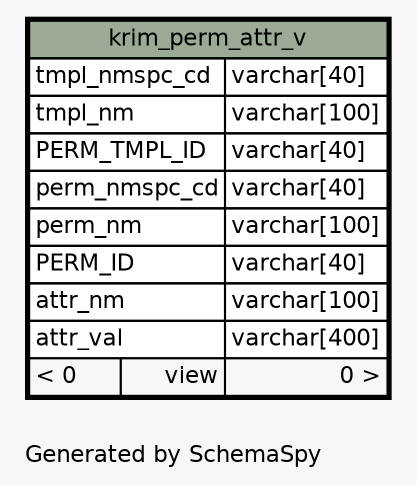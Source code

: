 // dot 2.28.0 on Mac OS X 10.7.2
// SchemaSpy rev 590
digraph "oneDegreeRelationshipsDiagram" {
  graph [
    rankdir="RL"
    bgcolor="#f7f7f7"
    label="\nGenerated by SchemaSpy"
    labeljust="l"
    nodesep="0.18"
    ranksep="0.46"
    fontname="Helvetica"
    fontsize="11"
  ];
  node [
    fontname="Helvetica"
    fontsize="11"
    shape="plaintext"
  ];
  edge [
    arrowsize="0.8"
  ];
  "krim_perm_attr_v" [
    label=<
    <TABLE BORDER="2" CELLBORDER="1" CELLSPACING="0" BGCOLOR="#ffffff">
      <TR><TD COLSPAN="3" BGCOLOR="#9bab96" ALIGN="CENTER">krim_perm_attr_v</TD></TR>
      <TR><TD PORT="tmpl_nmspc_cd" COLSPAN="2" ALIGN="LEFT">tmpl_nmspc_cd</TD><TD PORT="tmpl_nmspc_cd.type" ALIGN="LEFT">varchar[40]</TD></TR>
      <TR><TD PORT="tmpl_nm" COLSPAN="2" ALIGN="LEFT">tmpl_nm</TD><TD PORT="tmpl_nm.type" ALIGN="LEFT">varchar[100]</TD></TR>
      <TR><TD PORT="PERM_TMPL_ID" COLSPAN="2" ALIGN="LEFT">PERM_TMPL_ID</TD><TD PORT="PERM_TMPL_ID.type" ALIGN="LEFT">varchar[40]</TD></TR>
      <TR><TD PORT="perm_nmspc_cd" COLSPAN="2" ALIGN="LEFT">perm_nmspc_cd</TD><TD PORT="perm_nmspc_cd.type" ALIGN="LEFT">varchar[40]</TD></TR>
      <TR><TD PORT="perm_nm" COLSPAN="2" ALIGN="LEFT">perm_nm</TD><TD PORT="perm_nm.type" ALIGN="LEFT">varchar[100]</TD></TR>
      <TR><TD PORT="PERM_ID" COLSPAN="2" ALIGN="LEFT">PERM_ID</TD><TD PORT="PERM_ID.type" ALIGN="LEFT">varchar[40]</TD></TR>
      <TR><TD PORT="attr_nm" COLSPAN="2" ALIGN="LEFT">attr_nm</TD><TD PORT="attr_nm.type" ALIGN="LEFT">varchar[100]</TD></TR>
      <TR><TD PORT="attr_val" COLSPAN="2" ALIGN="LEFT">attr_val</TD><TD PORT="attr_val.type" ALIGN="LEFT">varchar[400]</TD></TR>
      <TR><TD ALIGN="LEFT" BGCOLOR="#f7f7f7">&lt; 0</TD><TD ALIGN="RIGHT" BGCOLOR="#f7f7f7">view</TD><TD ALIGN="RIGHT" BGCOLOR="#f7f7f7">0 &gt;</TD></TR>
    </TABLE>>
    URL="krim_perm_attr_v.html"
    tooltip="krim_perm_attr_v"
  ];
}
